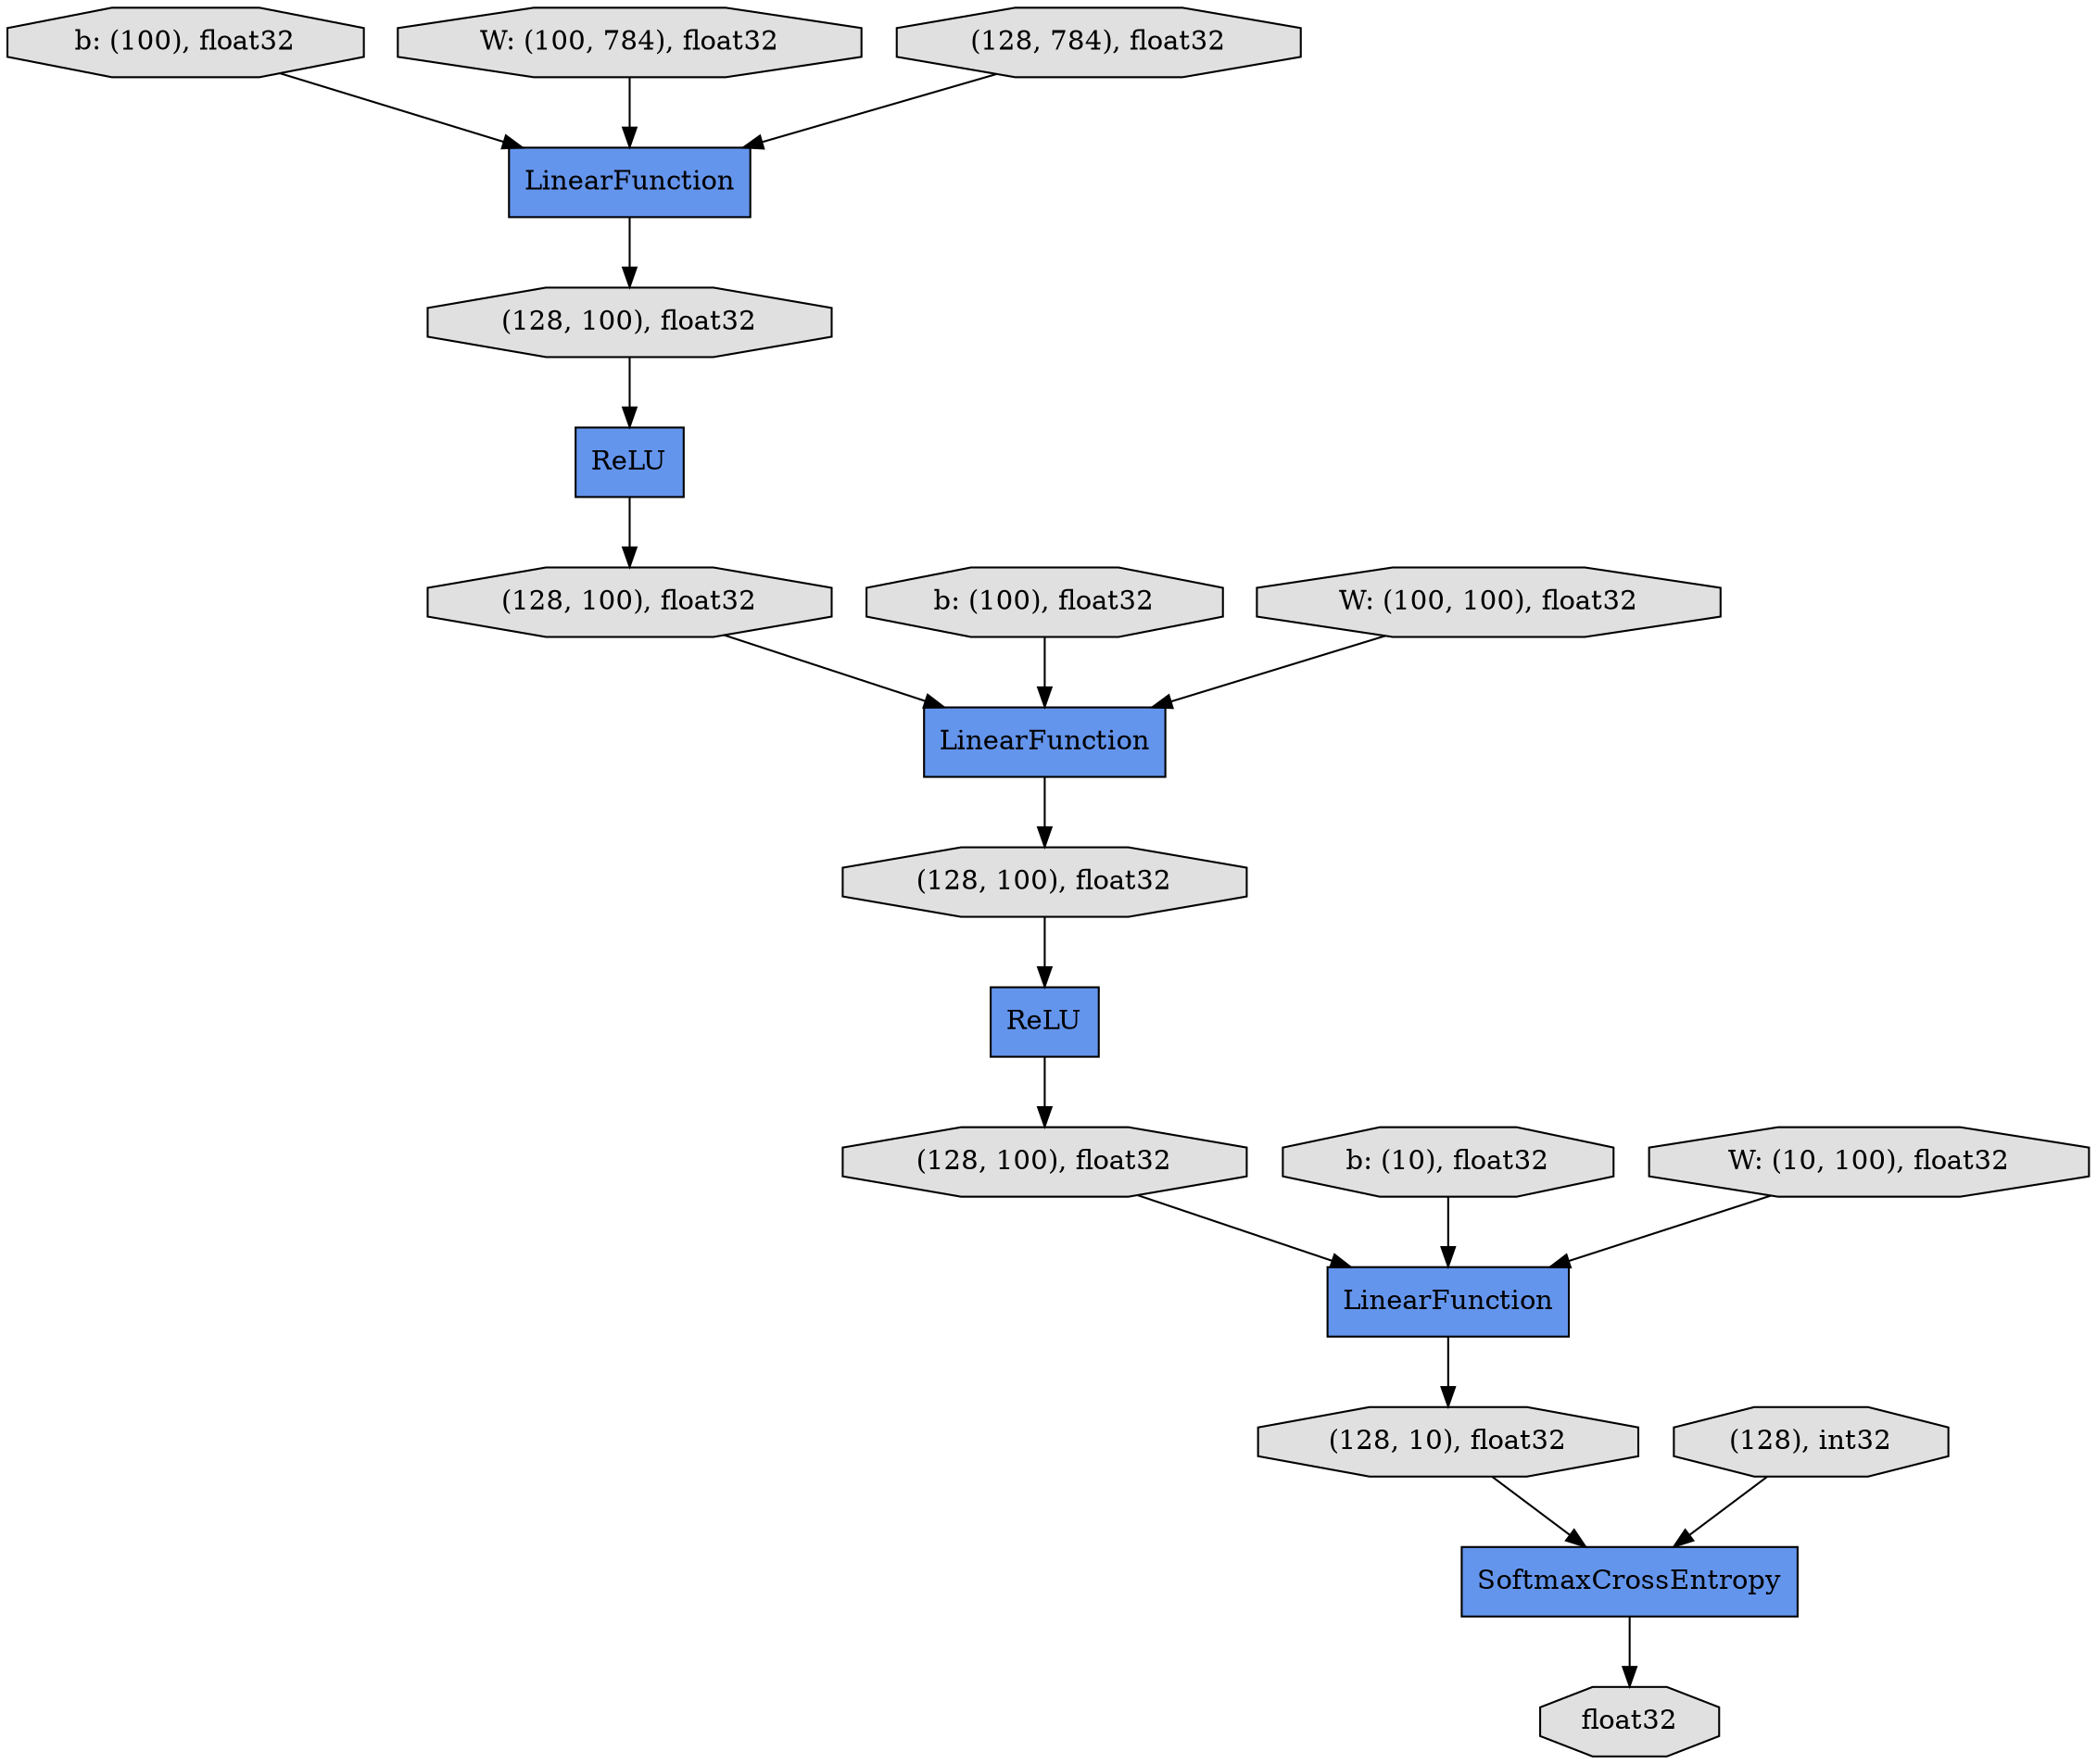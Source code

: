 digraph graphname{rankdir=TB;140168306873344 [label="b: (100), float32",shape="octagon",fillcolor="#E0E0E0",style="filled"];140168300733496 [label="W: (100, 784), float32",shape="octagon",fillcolor="#E0E0E0",style="filled"];140169278189128 [label="LinearFunction",shape="record",fillcolor="#6495ED",style="filled"];140168306429008 [label="b: (100), float32",shape="octagon",fillcolor="#E0E0E0",style="filled"];140169278187616 [label="ReLU",shape="record",fillcolor="#6495ED",style="filled"];140169278188624 [label="(128, 784), float32",shape="octagon",fillcolor="#E0E0E0",style="filled"];140169277763712 [label="float32",shape="octagon",fillcolor="#E0E0E0",style="filled"];140169277765280 [label="(128, 10), float32",shape="octagon",fillcolor="#E0E0E0",style="filled"];140169278189240 [label="SoftmaxCrossEntropy",shape="record",fillcolor="#6495ED",style="filled"];140168300713632 [label="W: (100, 100), float32",shape="octagon",fillcolor="#E0E0E0",style="filled"];140169278187224 [label="LinearFunction",shape="record",fillcolor="#6495ED",style="filled"];140169277764832 [label="(128), int32",shape="octagon",fillcolor="#E0E0E0",style="filled"];140168300642544 [label="b: (10), float32",shape="octagon",fillcolor="#E0E0E0",style="filled"];140169278188792 [label="ReLU",shape="record",fillcolor="#6495ED",style="filled"];140169277764888 [label="(128, 100), float32",shape="octagon",fillcolor="#E0E0E0",style="filled"];140169278188848 [label="LinearFunction",shape="record",fillcolor="#6495ED",style="filled"];140169278188904 [label="(128, 100), float32",shape="octagon",fillcolor="#E0E0E0",style="filled"];140169278187896 [label="(128, 100), float32",shape="octagon",fillcolor="#E0E0E0",style="filled"];140169277737392 [label="W: (10, 100), float32",shape="octagon",fillcolor="#E0E0E0",style="filled"];140169277765112 [label="(128, 100), float32",shape="octagon",fillcolor="#E0E0E0",style="filled"];140169277764832 -> 140169278189240;140169278189128 -> 140169277765280;140169278188792 -> 140169278188904;140169277765280 -> 140169278189240;140169277764888 -> 140169278187616;140169278188904 -> 140169278187224;140169278189240 -> 140169277763712;140169277765112 -> 140169278189128;140168300713632 -> 140169278187224;140168306873344 -> 140169278188848;140169278187616 -> 140169277765112;140168306429008 -> 140169278187224;140169278188624 -> 140169278188848;140169278187224 -> 140169277764888;140169277737392 -> 140169278189128;140169278187896 -> 140169278188792;140168300733496 -> 140169278188848;140168300642544 -> 140169278189128;140169278188848 -> 140169278187896;}